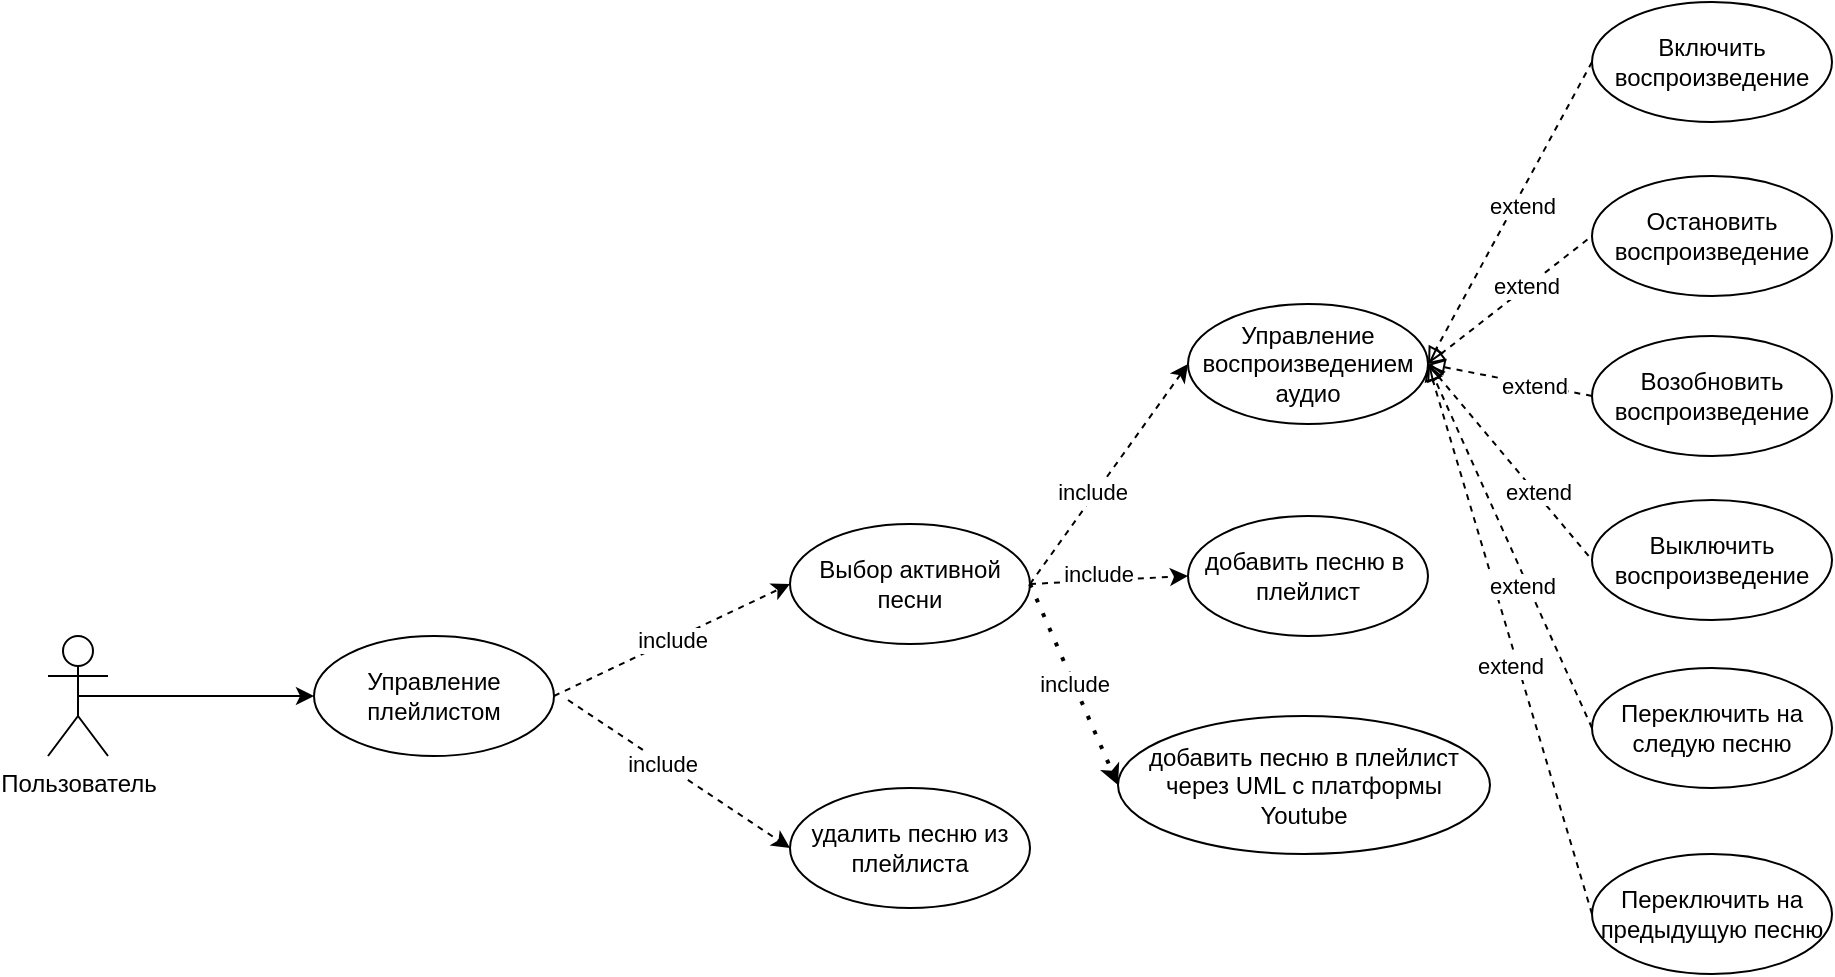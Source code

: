 <mxfile version="25.0.3">
  <diagram name="Страница — 1" id="YB3UEsufhrrkUFv1Bhb4">
    <mxGraphModel dx="3121" dy="1882" grid="1" gridSize="10" guides="1" tooltips="1" connect="1" arrows="1" fold="1" page="1" pageScale="1" pageWidth="1384" pageHeight="980" math="0" shadow="0">
      <root>
        <mxCell id="0" />
        <mxCell id="1" parent="0" />
        <mxCell id="H8NuMKpo56V1nCsoNDiU-1" style="rounded=0;orthogonalLoop=1;jettySize=auto;html=1;exitX=0.5;exitY=0.5;exitDx=0;exitDy=0;exitPerimeter=0;entryX=0;entryY=0.5;entryDx=0;entryDy=0;endArrow=classic;endFill=1;" edge="1" parent="1" source="H8NuMKpo56V1nCsoNDiU-2" target="H8NuMKpo56V1nCsoNDiU-3">
          <mxGeometry relative="1" as="geometry" />
        </mxCell>
        <mxCell id="H8NuMKpo56V1nCsoNDiU-2" value="Пользователь" style="shape=umlActor;verticalLabelPosition=bottom;verticalAlign=top;html=1;outlineConnect=0;" vertex="1" parent="1">
          <mxGeometry x="-30" y="190" width="30" height="60" as="geometry" />
        </mxCell>
        <mxCell id="H8NuMKpo56V1nCsoNDiU-3" value="Управление плейлистом" style="ellipse;whiteSpace=wrap;html=1;" vertex="1" parent="1">
          <mxGeometry x="103" y="190" width="120" height="60" as="geometry" />
        </mxCell>
        <mxCell id="H8NuMKpo56V1nCsoNDiU-4" style="rounded=0;orthogonalLoop=1;jettySize=auto;html=1;exitX=0;exitY=0.5;exitDx=0;exitDy=0;dashed=1;endArrow=block;endFill=0;entryX=1;entryY=0.5;entryDx=0;entryDy=0;" edge="1" parent="1" source="H8NuMKpo56V1nCsoNDiU-11" target="H8NuMKpo56V1nCsoNDiU-10">
          <mxGeometry relative="1" as="geometry">
            <mxPoint x="890" y="80" as="targetPoint" />
          </mxGeometry>
        </mxCell>
        <mxCell id="H8NuMKpo56V1nCsoNDiU-5" value="extend" style="edgeLabel;html=1;align=center;verticalAlign=middle;resizable=0;points=[];" vertex="1" connectable="0" parent="H8NuMKpo56V1nCsoNDiU-4">
          <mxGeometry x="-0.059" y="4" relative="1" as="geometry">
            <mxPoint y="-1" as="offset" />
          </mxGeometry>
        </mxCell>
        <mxCell id="H8NuMKpo56V1nCsoNDiU-6" style="rounded=0;orthogonalLoop=1;jettySize=auto;html=1;exitX=1;exitY=0.5;exitDx=0;exitDy=0;entryX=0;entryY=0.5;entryDx=0;entryDy=0;dashed=1;endArrow=none;endFill=0;startArrow=block;startFill=0;" edge="1" parent="1" source="H8NuMKpo56V1nCsoNDiU-10" target="H8NuMKpo56V1nCsoNDiU-13">
          <mxGeometry relative="1" as="geometry" />
        </mxCell>
        <mxCell id="H8NuMKpo56V1nCsoNDiU-7" value="extend" style="edgeLabel;html=1;align=center;verticalAlign=middle;resizable=0;points=[];" vertex="1" connectable="0" parent="H8NuMKpo56V1nCsoNDiU-6">
          <mxGeometry x="0.188" y="1" relative="1" as="geometry">
            <mxPoint as="offset" />
          </mxGeometry>
        </mxCell>
        <mxCell id="H8NuMKpo56V1nCsoNDiU-8" style="rounded=0;orthogonalLoop=1;jettySize=auto;html=1;exitX=1;exitY=0.5;exitDx=0;exitDy=0;entryX=0;entryY=0.5;entryDx=0;entryDy=0;dashed=1;startArrow=block;startFill=0;endArrow=none;endFill=0;" edge="1" parent="1" source="H8NuMKpo56V1nCsoNDiU-10" target="H8NuMKpo56V1nCsoNDiU-12">
          <mxGeometry relative="1" as="geometry" />
        </mxCell>
        <mxCell id="H8NuMKpo56V1nCsoNDiU-9" value="extend" style="edgeLabel;html=1;align=center;verticalAlign=middle;resizable=0;points=[];" vertex="1" connectable="0" parent="H8NuMKpo56V1nCsoNDiU-8">
          <mxGeometry x="0.302" relative="1" as="geometry">
            <mxPoint x="1" as="offset" />
          </mxGeometry>
        </mxCell>
        <mxCell id="H8NuMKpo56V1nCsoNDiU-10" value="Управление воспроизведением аудио" style="ellipse;whiteSpace=wrap;html=1;" vertex="1" parent="1">
          <mxGeometry x="540" y="24" width="120" height="60" as="geometry" />
        </mxCell>
        <mxCell id="H8NuMKpo56V1nCsoNDiU-11" value="Включить воспроизведение" style="ellipse;whiteSpace=wrap;html=1;" vertex="1" parent="1">
          <mxGeometry x="742" y="-127" width="120" height="60" as="geometry" />
        </mxCell>
        <mxCell id="H8NuMKpo56V1nCsoNDiU-12" value="Выключить воспроизведение" style="ellipse;whiteSpace=wrap;html=1;" vertex="1" parent="1">
          <mxGeometry x="742" y="122" width="120" height="60" as="geometry" />
        </mxCell>
        <mxCell id="H8NuMKpo56V1nCsoNDiU-13" value="Остановить воспроизведение" style="ellipse;whiteSpace=wrap;html=1;" vertex="1" parent="1">
          <mxGeometry x="742" y="-40" width="120" height="60" as="geometry" />
        </mxCell>
        <mxCell id="H8NuMKpo56V1nCsoNDiU-14" style="rounded=0;orthogonalLoop=1;jettySize=auto;html=1;exitX=0;exitY=0.5;exitDx=0;exitDy=0;entryX=1;entryY=0.5;entryDx=0;entryDy=0;dashed=1;endArrow=block;endFill=0;" edge="1" parent="1" source="H8NuMKpo56V1nCsoNDiU-16" target="H8NuMKpo56V1nCsoNDiU-10">
          <mxGeometry relative="1" as="geometry" />
        </mxCell>
        <mxCell id="H8NuMKpo56V1nCsoNDiU-15" value="extend" style="edgeLabel;html=1;align=center;verticalAlign=middle;resizable=0;points=[];" vertex="1" connectable="0" parent="H8NuMKpo56V1nCsoNDiU-14">
          <mxGeometry x="-0.09" y="4" relative="1" as="geometry">
            <mxPoint as="offset" />
          </mxGeometry>
        </mxCell>
        <mxCell id="H8NuMKpo56V1nCsoNDiU-16" value="Переключить на предыдущую песню" style="ellipse;whiteSpace=wrap;html=1;" vertex="1" parent="1">
          <mxGeometry x="742" y="299" width="120" height="60" as="geometry" />
        </mxCell>
        <mxCell id="H8NuMKpo56V1nCsoNDiU-17" style="rounded=0;orthogonalLoop=1;jettySize=auto;html=1;exitX=1;exitY=0.5;exitDx=0;exitDy=0;entryX=0;entryY=0.5;entryDx=0;entryDy=0;dashed=1;" edge="1" parent="1" source="H8NuMKpo56V1nCsoNDiU-3" target="H8NuMKpo56V1nCsoNDiU-25">
          <mxGeometry relative="1" as="geometry">
            <mxPoint x="422" y="220" as="sourcePoint" />
          </mxGeometry>
        </mxCell>
        <mxCell id="H8NuMKpo56V1nCsoNDiU-18" value="include" style="edgeLabel;html=1;align=center;verticalAlign=middle;resizable=0;points=[];" vertex="1" connectable="0" parent="H8NuMKpo56V1nCsoNDiU-17">
          <mxGeometry relative="1" as="geometry">
            <mxPoint as="offset" />
          </mxGeometry>
        </mxCell>
        <mxCell id="H8NuMKpo56V1nCsoNDiU-19" style="rounded=0;orthogonalLoop=1;jettySize=auto;html=1;entryX=0;entryY=0.5;entryDx=0;entryDy=0;dashed=1;startArrow=none;startFill=0;endArrow=classic;endFill=1;" edge="1" parent="1" target="H8NuMKpo56V1nCsoNDiU-27">
          <mxGeometry relative="1" as="geometry">
            <mxPoint x="230" y="222" as="sourcePoint" />
          </mxGeometry>
        </mxCell>
        <mxCell id="H8NuMKpo56V1nCsoNDiU-20" value="include" style="edgeLabel;html=1;align=center;verticalAlign=middle;resizable=0;points=[];" vertex="1" connectable="0" parent="H8NuMKpo56V1nCsoNDiU-19">
          <mxGeometry x="-0.153" relative="1" as="geometry">
            <mxPoint as="offset" />
          </mxGeometry>
        </mxCell>
        <mxCell id="H8NuMKpo56V1nCsoNDiU-21" style="rounded=0;orthogonalLoop=1;jettySize=auto;html=1;exitX=1;exitY=0.5;exitDx=0;exitDy=0;entryX=0;entryY=0.5;entryDx=0;entryDy=0;dashed=1;" edge="1" parent="1" source="H8NuMKpo56V1nCsoNDiU-25" target="H8NuMKpo56V1nCsoNDiU-10">
          <mxGeometry relative="1" as="geometry" />
        </mxCell>
        <mxCell id="H8NuMKpo56V1nCsoNDiU-22" value="include" style="edgeLabel;html=1;align=center;verticalAlign=middle;resizable=0;points=[];" vertex="1" connectable="0" parent="H8NuMKpo56V1nCsoNDiU-21">
          <mxGeometry x="-0.188" y="2" relative="1" as="geometry">
            <mxPoint as="offset" />
          </mxGeometry>
        </mxCell>
        <mxCell id="H8NuMKpo56V1nCsoNDiU-23" style="rounded=0;orthogonalLoop=1;jettySize=auto;html=1;exitX=1;exitY=0.5;exitDx=0;exitDy=0;entryX=0;entryY=0.5;entryDx=0;entryDy=0;dashed=1;endArrow=classic;endFill=1;startArrow=none;startFill=0;" edge="1" parent="1" source="H8NuMKpo56V1nCsoNDiU-25" target="H8NuMKpo56V1nCsoNDiU-26">
          <mxGeometry relative="1" as="geometry" />
        </mxCell>
        <mxCell id="H8NuMKpo56V1nCsoNDiU-24" value="include" style="edgeLabel;html=1;align=center;verticalAlign=middle;resizable=0;points=[];" vertex="1" connectable="0" parent="H8NuMKpo56V1nCsoNDiU-23">
          <mxGeometry x="-0.138" y="4" relative="1" as="geometry">
            <mxPoint as="offset" />
          </mxGeometry>
        </mxCell>
        <mxCell id="H8NuMKpo56V1nCsoNDiU-25" value="Выбор активной песни" style="ellipse;whiteSpace=wrap;html=1;" vertex="1" parent="1">
          <mxGeometry x="341" y="134" width="120" height="60" as="geometry" />
        </mxCell>
        <mxCell id="H8NuMKpo56V1nCsoNDiU-26" value="добавить песню в&amp;nbsp; плейлист" style="ellipse;whiteSpace=wrap;html=1;" vertex="1" parent="1">
          <mxGeometry x="540" y="130" width="120" height="60" as="geometry" />
        </mxCell>
        <mxCell id="H8NuMKpo56V1nCsoNDiU-27" value="удалить песню из плейлиста" style="ellipse;whiteSpace=wrap;html=1;" vertex="1" parent="1">
          <mxGeometry x="341" y="266" width="120" height="60" as="geometry" />
        </mxCell>
        <mxCell id="H8NuMKpo56V1nCsoNDiU-28" style="rounded=0;orthogonalLoop=1;jettySize=auto;html=1;exitX=0;exitY=0.5;exitDx=0;exitDy=0;entryX=1;entryY=0.5;entryDx=0;entryDy=0;dashed=1;endArrow=block;endFill=0;" edge="1" parent="1" source="H8NuMKpo56V1nCsoNDiU-30" target="H8NuMKpo56V1nCsoNDiU-10">
          <mxGeometry relative="1" as="geometry" />
        </mxCell>
        <mxCell id="H8NuMKpo56V1nCsoNDiU-29" value="extend" style="edgeLabel;html=1;align=center;verticalAlign=middle;resizable=0;points=[];" vertex="1" connectable="0" parent="H8NuMKpo56V1nCsoNDiU-28">
          <mxGeometry x="-0.284" relative="1" as="geometry">
            <mxPoint as="offset" />
          </mxGeometry>
        </mxCell>
        <mxCell id="H8NuMKpo56V1nCsoNDiU-30" value="Возобновить воспроизведение" style="ellipse;whiteSpace=wrap;html=1;" vertex="1" parent="1">
          <mxGeometry x="742" y="40" width="120" height="60" as="geometry" />
        </mxCell>
        <mxCell id="H8NuMKpo56V1nCsoNDiU-31" style="rounded=0;orthogonalLoop=1;jettySize=auto;html=1;exitX=0;exitY=0.5;exitDx=0;exitDy=0;entryX=1;entryY=0.5;entryDx=0;entryDy=0;dashed=1;endArrow=block;endFill=0;" edge="1" parent="1" source="H8NuMKpo56V1nCsoNDiU-33" target="H8NuMKpo56V1nCsoNDiU-10">
          <mxGeometry relative="1" as="geometry" />
        </mxCell>
        <mxCell id="H8NuMKpo56V1nCsoNDiU-32" value="extend" style="edgeLabel;html=1;align=center;verticalAlign=middle;resizable=0;points=[];" vertex="1" connectable="0" parent="H8NuMKpo56V1nCsoNDiU-31">
          <mxGeometry x="-0.202" y="3" relative="1" as="geometry">
            <mxPoint as="offset" />
          </mxGeometry>
        </mxCell>
        <mxCell id="H8NuMKpo56V1nCsoNDiU-33" value="Переключить на следую песню" style="ellipse;whiteSpace=wrap;html=1;" vertex="1" parent="1">
          <mxGeometry x="742" y="206" width="120" height="60" as="geometry" />
        </mxCell>
        <mxCell id="H8NuMKpo56V1nCsoNDiU-34" value="include" style="endArrow=classic;dashed=1;html=1;dashPattern=1 3;strokeWidth=2;rounded=0;exitX=1;exitY=0.5;exitDx=0;exitDy=0;endFill=1;endSize=4;entryX=0;entryY=0.5;entryDx=0;entryDy=0;" edge="1" parent="1" source="H8NuMKpo56V1nCsoNDiU-25" target="H8NuMKpo56V1nCsoNDiU-35">
          <mxGeometry width="50" height="50" relative="1" as="geometry">
            <mxPoint x="739" y="328" as="sourcePoint" />
            <mxPoint x="682" y="235" as="targetPoint" />
          </mxGeometry>
        </mxCell>
        <mxCell id="H8NuMKpo56V1nCsoNDiU-35" value="добавить песню в плейлист через UML с платформы Youtube" style="ellipse;whiteSpace=wrap;html=1;" vertex="1" parent="1">
          <mxGeometry x="505" y="230" width="186" height="69" as="geometry" />
        </mxCell>
      </root>
    </mxGraphModel>
  </diagram>
</mxfile>
